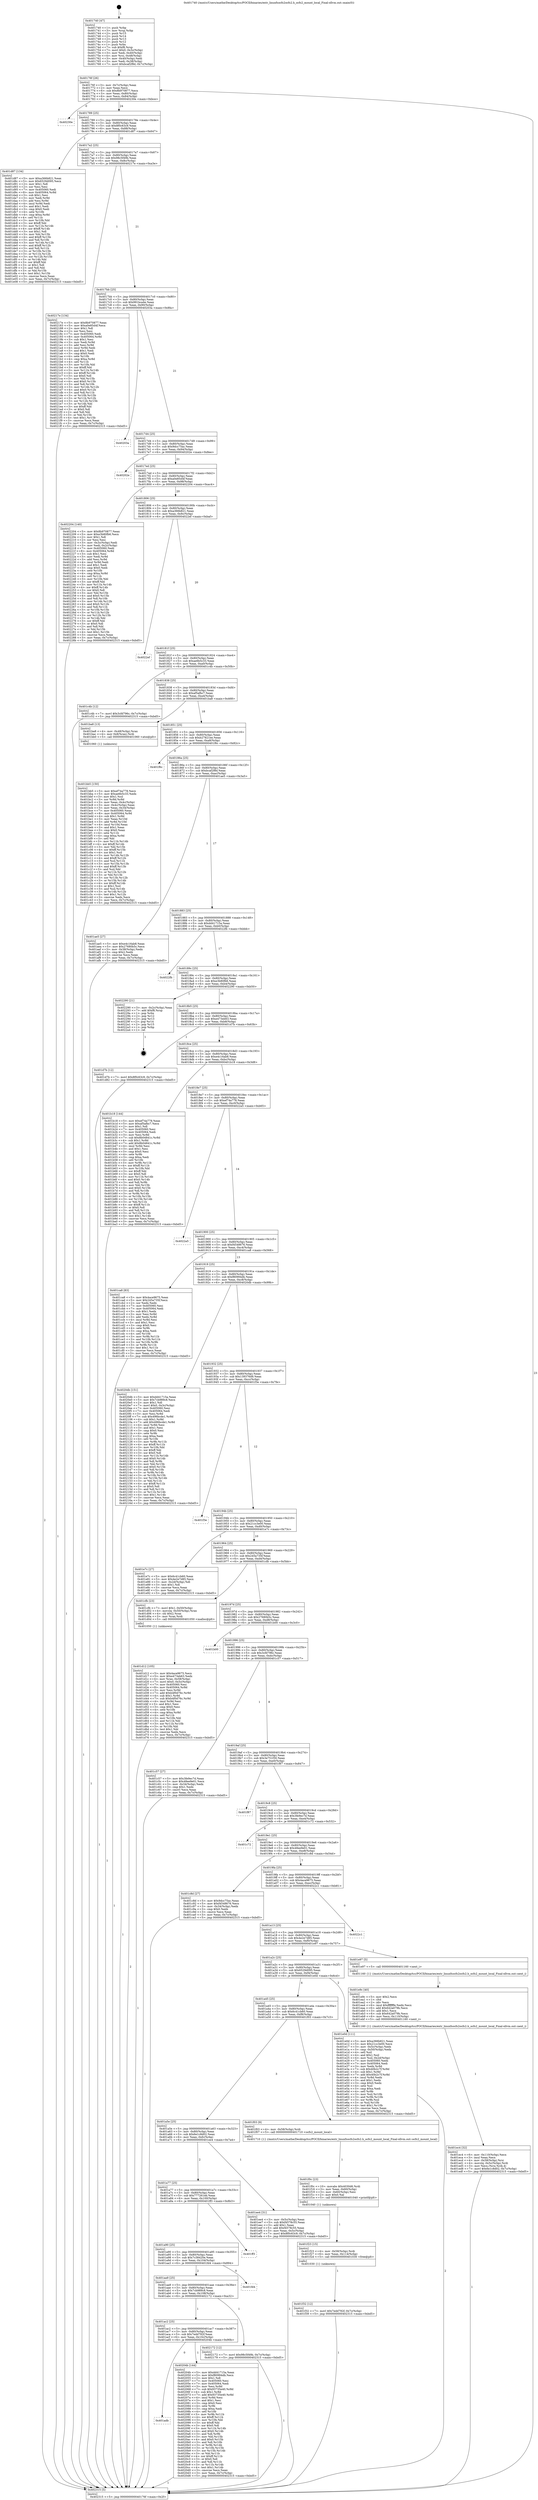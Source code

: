 digraph "0x401740" {
  label = "0x401740 (/mnt/c/Users/mathe/Desktop/tcc/POCII/binaries/extr_linuxfsocfs2ocfs2.h_ocfs2_mount_local_Final-ollvm.out::main(0))"
  labelloc = "t"
  node[shape=record]

  Entry [label="",width=0.3,height=0.3,shape=circle,fillcolor=black,style=filled]
  "0x40176f" [label="{
     0x40176f [26]\l
     | [instrs]\l
     &nbsp;&nbsp;0x40176f \<+3\>: mov -0x7c(%rbp),%eax\l
     &nbsp;&nbsp;0x401772 \<+2\>: mov %eax,%ecx\l
     &nbsp;&nbsp;0x401774 \<+6\>: sub $0x8b970877,%ecx\l
     &nbsp;&nbsp;0x40177a \<+3\>: mov %eax,-0x80(%rbp)\l
     &nbsp;&nbsp;0x40177d \<+6\>: mov %ecx,-0x84(%rbp)\l
     &nbsp;&nbsp;0x401783 \<+6\>: je 000000000040230e \<main+0xbce\>\l
  }"]
  "0x40230e" [label="{
     0x40230e\l
  }", style=dashed]
  "0x401789" [label="{
     0x401789 [25]\l
     | [instrs]\l
     &nbsp;&nbsp;0x401789 \<+5\>: jmp 000000000040178e \<main+0x4e\>\l
     &nbsp;&nbsp;0x40178e \<+3\>: mov -0x80(%rbp),%eax\l
     &nbsp;&nbsp;0x401791 \<+5\>: sub $0x8f0c63c9,%eax\l
     &nbsp;&nbsp;0x401796 \<+6\>: mov %eax,-0x88(%rbp)\l
     &nbsp;&nbsp;0x40179c \<+6\>: je 0000000000401d87 \<main+0x647\>\l
  }"]
  Exit [label="",width=0.3,height=0.3,shape=circle,fillcolor=black,style=filled,peripheries=2]
  "0x401d87" [label="{
     0x401d87 [134]\l
     | [instrs]\l
     &nbsp;&nbsp;0x401d87 \<+5\>: mov $0xa366b821,%eax\l
     &nbsp;&nbsp;0x401d8c \<+5\>: mov $0x6529d095,%ecx\l
     &nbsp;&nbsp;0x401d91 \<+2\>: mov $0x1,%dl\l
     &nbsp;&nbsp;0x401d93 \<+2\>: xor %esi,%esi\l
     &nbsp;&nbsp;0x401d95 \<+7\>: mov 0x405060,%edi\l
     &nbsp;&nbsp;0x401d9c \<+8\>: mov 0x405064,%r8d\l
     &nbsp;&nbsp;0x401da4 \<+3\>: sub $0x1,%esi\l
     &nbsp;&nbsp;0x401da7 \<+3\>: mov %edi,%r9d\l
     &nbsp;&nbsp;0x401daa \<+3\>: add %esi,%r9d\l
     &nbsp;&nbsp;0x401dad \<+4\>: imul %r9d,%edi\l
     &nbsp;&nbsp;0x401db1 \<+3\>: and $0x1,%edi\l
     &nbsp;&nbsp;0x401db4 \<+3\>: cmp $0x0,%edi\l
     &nbsp;&nbsp;0x401db7 \<+4\>: sete %r10b\l
     &nbsp;&nbsp;0x401dbb \<+4\>: cmp $0xa,%r8d\l
     &nbsp;&nbsp;0x401dbf \<+4\>: setl %r11b\l
     &nbsp;&nbsp;0x401dc3 \<+3\>: mov %r10b,%bl\l
     &nbsp;&nbsp;0x401dc6 \<+3\>: xor $0xff,%bl\l
     &nbsp;&nbsp;0x401dc9 \<+3\>: mov %r11b,%r14b\l
     &nbsp;&nbsp;0x401dcc \<+4\>: xor $0xff,%r14b\l
     &nbsp;&nbsp;0x401dd0 \<+3\>: xor $0x1,%dl\l
     &nbsp;&nbsp;0x401dd3 \<+3\>: mov %bl,%r15b\l
     &nbsp;&nbsp;0x401dd6 \<+4\>: and $0xff,%r15b\l
     &nbsp;&nbsp;0x401dda \<+3\>: and %dl,%r10b\l
     &nbsp;&nbsp;0x401ddd \<+3\>: mov %r14b,%r12b\l
     &nbsp;&nbsp;0x401de0 \<+4\>: and $0xff,%r12b\l
     &nbsp;&nbsp;0x401de4 \<+3\>: and %dl,%r11b\l
     &nbsp;&nbsp;0x401de7 \<+3\>: or %r10b,%r15b\l
     &nbsp;&nbsp;0x401dea \<+3\>: or %r11b,%r12b\l
     &nbsp;&nbsp;0x401ded \<+3\>: xor %r12b,%r15b\l
     &nbsp;&nbsp;0x401df0 \<+3\>: or %r14b,%bl\l
     &nbsp;&nbsp;0x401df3 \<+3\>: xor $0xff,%bl\l
     &nbsp;&nbsp;0x401df6 \<+3\>: or $0x1,%dl\l
     &nbsp;&nbsp;0x401df9 \<+2\>: and %dl,%bl\l
     &nbsp;&nbsp;0x401dfb \<+3\>: or %bl,%r15b\l
     &nbsp;&nbsp;0x401dfe \<+4\>: test $0x1,%r15b\l
     &nbsp;&nbsp;0x401e02 \<+3\>: cmovne %ecx,%eax\l
     &nbsp;&nbsp;0x401e05 \<+3\>: mov %eax,-0x7c(%rbp)\l
     &nbsp;&nbsp;0x401e08 \<+5\>: jmp 0000000000402315 \<main+0xbd5\>\l
  }"]
  "0x4017a2" [label="{
     0x4017a2 [25]\l
     | [instrs]\l
     &nbsp;&nbsp;0x4017a2 \<+5\>: jmp 00000000004017a7 \<main+0x67\>\l
     &nbsp;&nbsp;0x4017a7 \<+3\>: mov -0x80(%rbp),%eax\l
     &nbsp;&nbsp;0x4017aa \<+5\>: sub $0x98c5f49b,%eax\l
     &nbsp;&nbsp;0x4017af \<+6\>: mov %eax,-0x8c(%rbp)\l
     &nbsp;&nbsp;0x4017b5 \<+6\>: je 000000000040217e \<main+0xa3e\>\l
  }"]
  "0x401adb" [label="{
     0x401adb\l
  }", style=dashed]
  "0x40217e" [label="{
     0x40217e [134]\l
     | [instrs]\l
     &nbsp;&nbsp;0x40217e \<+5\>: mov $0x8b970877,%eax\l
     &nbsp;&nbsp;0x402183 \<+5\>: mov $0xa0e85d4f,%ecx\l
     &nbsp;&nbsp;0x402188 \<+2\>: mov $0x1,%dl\l
     &nbsp;&nbsp;0x40218a \<+2\>: xor %esi,%esi\l
     &nbsp;&nbsp;0x40218c \<+7\>: mov 0x405060,%edi\l
     &nbsp;&nbsp;0x402193 \<+8\>: mov 0x405064,%r8d\l
     &nbsp;&nbsp;0x40219b \<+3\>: sub $0x1,%esi\l
     &nbsp;&nbsp;0x40219e \<+3\>: mov %edi,%r9d\l
     &nbsp;&nbsp;0x4021a1 \<+3\>: add %esi,%r9d\l
     &nbsp;&nbsp;0x4021a4 \<+4\>: imul %r9d,%edi\l
     &nbsp;&nbsp;0x4021a8 \<+3\>: and $0x1,%edi\l
     &nbsp;&nbsp;0x4021ab \<+3\>: cmp $0x0,%edi\l
     &nbsp;&nbsp;0x4021ae \<+4\>: sete %r10b\l
     &nbsp;&nbsp;0x4021b2 \<+4\>: cmp $0xa,%r8d\l
     &nbsp;&nbsp;0x4021b6 \<+4\>: setl %r11b\l
     &nbsp;&nbsp;0x4021ba \<+3\>: mov %r10b,%bl\l
     &nbsp;&nbsp;0x4021bd \<+3\>: xor $0xff,%bl\l
     &nbsp;&nbsp;0x4021c0 \<+3\>: mov %r11b,%r14b\l
     &nbsp;&nbsp;0x4021c3 \<+4\>: xor $0xff,%r14b\l
     &nbsp;&nbsp;0x4021c7 \<+3\>: xor $0x0,%dl\l
     &nbsp;&nbsp;0x4021ca \<+3\>: mov %bl,%r15b\l
     &nbsp;&nbsp;0x4021cd \<+4\>: and $0x0,%r15b\l
     &nbsp;&nbsp;0x4021d1 \<+3\>: and %dl,%r10b\l
     &nbsp;&nbsp;0x4021d4 \<+3\>: mov %r14b,%r12b\l
     &nbsp;&nbsp;0x4021d7 \<+4\>: and $0x0,%r12b\l
     &nbsp;&nbsp;0x4021db \<+3\>: and %dl,%r11b\l
     &nbsp;&nbsp;0x4021de \<+3\>: or %r10b,%r15b\l
     &nbsp;&nbsp;0x4021e1 \<+3\>: or %r11b,%r12b\l
     &nbsp;&nbsp;0x4021e4 \<+3\>: xor %r12b,%r15b\l
     &nbsp;&nbsp;0x4021e7 \<+3\>: or %r14b,%bl\l
     &nbsp;&nbsp;0x4021ea \<+3\>: xor $0xff,%bl\l
     &nbsp;&nbsp;0x4021ed \<+3\>: or $0x0,%dl\l
     &nbsp;&nbsp;0x4021f0 \<+2\>: and %dl,%bl\l
     &nbsp;&nbsp;0x4021f2 \<+3\>: or %bl,%r15b\l
     &nbsp;&nbsp;0x4021f5 \<+4\>: test $0x1,%r15b\l
     &nbsp;&nbsp;0x4021f9 \<+3\>: cmovne %ecx,%eax\l
     &nbsp;&nbsp;0x4021fc \<+3\>: mov %eax,-0x7c(%rbp)\l
     &nbsp;&nbsp;0x4021ff \<+5\>: jmp 0000000000402315 \<main+0xbd5\>\l
  }"]
  "0x4017bb" [label="{
     0x4017bb [25]\l
     | [instrs]\l
     &nbsp;&nbsp;0x4017bb \<+5\>: jmp 00000000004017c0 \<main+0x80\>\l
     &nbsp;&nbsp;0x4017c0 \<+3\>: mov -0x80(%rbp),%eax\l
     &nbsp;&nbsp;0x4017c3 \<+5\>: sub $0x991bca4e,%eax\l
     &nbsp;&nbsp;0x4017c8 \<+6\>: mov %eax,-0x90(%rbp)\l
     &nbsp;&nbsp;0x4017ce \<+6\>: je 000000000040203a \<main+0x8fa\>\l
  }"]
  "0x40204b" [label="{
     0x40204b [144]\l
     | [instrs]\l
     &nbsp;&nbsp;0x40204b \<+5\>: mov $0xdd41715a,%eax\l
     &nbsp;&nbsp;0x402050 \<+5\>: mov $0xf80994db,%ecx\l
     &nbsp;&nbsp;0x402055 \<+2\>: mov $0x1,%dl\l
     &nbsp;&nbsp;0x402057 \<+7\>: mov 0x405060,%esi\l
     &nbsp;&nbsp;0x40205e \<+7\>: mov 0x405064,%edi\l
     &nbsp;&nbsp;0x402065 \<+3\>: mov %esi,%r8d\l
     &nbsp;&nbsp;0x402068 \<+7\>: sub $0x93735e40,%r8d\l
     &nbsp;&nbsp;0x40206f \<+4\>: sub $0x1,%r8d\l
     &nbsp;&nbsp;0x402073 \<+7\>: add $0x93735e40,%r8d\l
     &nbsp;&nbsp;0x40207a \<+4\>: imul %r8d,%esi\l
     &nbsp;&nbsp;0x40207e \<+3\>: and $0x1,%esi\l
     &nbsp;&nbsp;0x402081 \<+3\>: cmp $0x0,%esi\l
     &nbsp;&nbsp;0x402084 \<+4\>: sete %r9b\l
     &nbsp;&nbsp;0x402088 \<+3\>: cmp $0xa,%edi\l
     &nbsp;&nbsp;0x40208b \<+4\>: setl %r10b\l
     &nbsp;&nbsp;0x40208f \<+3\>: mov %r9b,%r11b\l
     &nbsp;&nbsp;0x402092 \<+4\>: xor $0xff,%r11b\l
     &nbsp;&nbsp;0x402096 \<+3\>: mov %r10b,%bl\l
     &nbsp;&nbsp;0x402099 \<+3\>: xor $0xff,%bl\l
     &nbsp;&nbsp;0x40209c \<+3\>: xor $0x0,%dl\l
     &nbsp;&nbsp;0x40209f \<+3\>: mov %r11b,%r14b\l
     &nbsp;&nbsp;0x4020a2 \<+4\>: and $0x0,%r14b\l
     &nbsp;&nbsp;0x4020a6 \<+3\>: and %dl,%r9b\l
     &nbsp;&nbsp;0x4020a9 \<+3\>: mov %bl,%r15b\l
     &nbsp;&nbsp;0x4020ac \<+4\>: and $0x0,%r15b\l
     &nbsp;&nbsp;0x4020b0 \<+3\>: and %dl,%r10b\l
     &nbsp;&nbsp;0x4020b3 \<+3\>: or %r9b,%r14b\l
     &nbsp;&nbsp;0x4020b6 \<+3\>: or %r10b,%r15b\l
     &nbsp;&nbsp;0x4020b9 \<+3\>: xor %r15b,%r14b\l
     &nbsp;&nbsp;0x4020bc \<+3\>: or %bl,%r11b\l
     &nbsp;&nbsp;0x4020bf \<+4\>: xor $0xff,%r11b\l
     &nbsp;&nbsp;0x4020c3 \<+3\>: or $0x0,%dl\l
     &nbsp;&nbsp;0x4020c6 \<+3\>: and %dl,%r11b\l
     &nbsp;&nbsp;0x4020c9 \<+3\>: or %r11b,%r14b\l
     &nbsp;&nbsp;0x4020cc \<+4\>: test $0x1,%r14b\l
     &nbsp;&nbsp;0x4020d0 \<+3\>: cmovne %ecx,%eax\l
     &nbsp;&nbsp;0x4020d3 \<+3\>: mov %eax,-0x7c(%rbp)\l
     &nbsp;&nbsp;0x4020d6 \<+5\>: jmp 0000000000402315 \<main+0xbd5\>\l
  }"]
  "0x40203a" [label="{
     0x40203a\l
  }", style=dashed]
  "0x4017d4" [label="{
     0x4017d4 [25]\l
     | [instrs]\l
     &nbsp;&nbsp;0x4017d4 \<+5\>: jmp 00000000004017d9 \<main+0x99\>\l
     &nbsp;&nbsp;0x4017d9 \<+3\>: mov -0x80(%rbp),%eax\l
     &nbsp;&nbsp;0x4017dc \<+5\>: sub $0x9dcc75ac,%eax\l
     &nbsp;&nbsp;0x4017e1 \<+6\>: mov %eax,-0x94(%rbp)\l
     &nbsp;&nbsp;0x4017e7 \<+6\>: je 000000000040202e \<main+0x8ee\>\l
  }"]
  "0x401ac2" [label="{
     0x401ac2 [25]\l
     | [instrs]\l
     &nbsp;&nbsp;0x401ac2 \<+5\>: jmp 0000000000401ac7 \<main+0x387\>\l
     &nbsp;&nbsp;0x401ac7 \<+3\>: mov -0x80(%rbp),%eax\l
     &nbsp;&nbsp;0x401aca \<+5\>: sub $0x7edd792f,%eax\l
     &nbsp;&nbsp;0x401acf \<+6\>: mov %eax,-0x10c(%rbp)\l
     &nbsp;&nbsp;0x401ad5 \<+6\>: je 000000000040204b \<main+0x90b\>\l
  }"]
  "0x40202e" [label="{
     0x40202e\l
  }", style=dashed]
  "0x4017ed" [label="{
     0x4017ed [25]\l
     | [instrs]\l
     &nbsp;&nbsp;0x4017ed \<+5\>: jmp 00000000004017f2 \<main+0xb2\>\l
     &nbsp;&nbsp;0x4017f2 \<+3\>: mov -0x80(%rbp),%eax\l
     &nbsp;&nbsp;0x4017f5 \<+5\>: sub $0xa0e85d4f,%eax\l
     &nbsp;&nbsp;0x4017fa \<+6\>: mov %eax,-0x98(%rbp)\l
     &nbsp;&nbsp;0x401800 \<+6\>: je 0000000000402204 \<main+0xac4\>\l
  }"]
  "0x402172" [label="{
     0x402172 [12]\l
     | [instrs]\l
     &nbsp;&nbsp;0x402172 \<+7\>: movl $0x98c5f49b,-0x7c(%rbp)\l
     &nbsp;&nbsp;0x402179 \<+5\>: jmp 0000000000402315 \<main+0xbd5\>\l
  }"]
  "0x402204" [label="{
     0x402204 [140]\l
     | [instrs]\l
     &nbsp;&nbsp;0x402204 \<+5\>: mov $0x8b970877,%eax\l
     &nbsp;&nbsp;0x402209 \<+5\>: mov $0xe3b80fb6,%ecx\l
     &nbsp;&nbsp;0x40220e \<+2\>: mov $0x1,%dl\l
     &nbsp;&nbsp;0x402210 \<+2\>: xor %esi,%esi\l
     &nbsp;&nbsp;0x402212 \<+3\>: mov -0x3c(%rbp),%edi\l
     &nbsp;&nbsp;0x402215 \<+3\>: mov %edi,-0x2c(%rbp)\l
     &nbsp;&nbsp;0x402218 \<+7\>: mov 0x405060,%edi\l
     &nbsp;&nbsp;0x40221f \<+8\>: mov 0x405064,%r8d\l
     &nbsp;&nbsp;0x402227 \<+3\>: sub $0x1,%esi\l
     &nbsp;&nbsp;0x40222a \<+3\>: mov %edi,%r9d\l
     &nbsp;&nbsp;0x40222d \<+3\>: add %esi,%r9d\l
     &nbsp;&nbsp;0x402230 \<+4\>: imul %r9d,%edi\l
     &nbsp;&nbsp;0x402234 \<+3\>: and $0x1,%edi\l
     &nbsp;&nbsp;0x402237 \<+3\>: cmp $0x0,%edi\l
     &nbsp;&nbsp;0x40223a \<+4\>: sete %r10b\l
     &nbsp;&nbsp;0x40223e \<+4\>: cmp $0xa,%r8d\l
     &nbsp;&nbsp;0x402242 \<+4\>: setl %r11b\l
     &nbsp;&nbsp;0x402246 \<+3\>: mov %r10b,%bl\l
     &nbsp;&nbsp;0x402249 \<+3\>: xor $0xff,%bl\l
     &nbsp;&nbsp;0x40224c \<+3\>: mov %r11b,%r14b\l
     &nbsp;&nbsp;0x40224f \<+4\>: xor $0xff,%r14b\l
     &nbsp;&nbsp;0x402253 \<+3\>: xor $0x0,%dl\l
     &nbsp;&nbsp;0x402256 \<+3\>: mov %bl,%r15b\l
     &nbsp;&nbsp;0x402259 \<+4\>: and $0x0,%r15b\l
     &nbsp;&nbsp;0x40225d \<+3\>: and %dl,%r10b\l
     &nbsp;&nbsp;0x402260 \<+3\>: mov %r14b,%r12b\l
     &nbsp;&nbsp;0x402263 \<+4\>: and $0x0,%r12b\l
     &nbsp;&nbsp;0x402267 \<+3\>: and %dl,%r11b\l
     &nbsp;&nbsp;0x40226a \<+3\>: or %r10b,%r15b\l
     &nbsp;&nbsp;0x40226d \<+3\>: or %r11b,%r12b\l
     &nbsp;&nbsp;0x402270 \<+3\>: xor %r12b,%r15b\l
     &nbsp;&nbsp;0x402273 \<+3\>: or %r14b,%bl\l
     &nbsp;&nbsp;0x402276 \<+3\>: xor $0xff,%bl\l
     &nbsp;&nbsp;0x402279 \<+3\>: or $0x0,%dl\l
     &nbsp;&nbsp;0x40227c \<+2\>: and %dl,%bl\l
     &nbsp;&nbsp;0x40227e \<+3\>: or %bl,%r15b\l
     &nbsp;&nbsp;0x402281 \<+4\>: test $0x1,%r15b\l
     &nbsp;&nbsp;0x402285 \<+3\>: cmovne %ecx,%eax\l
     &nbsp;&nbsp;0x402288 \<+3\>: mov %eax,-0x7c(%rbp)\l
     &nbsp;&nbsp;0x40228b \<+5\>: jmp 0000000000402315 \<main+0xbd5\>\l
  }"]
  "0x401806" [label="{
     0x401806 [25]\l
     | [instrs]\l
     &nbsp;&nbsp;0x401806 \<+5\>: jmp 000000000040180b \<main+0xcb\>\l
     &nbsp;&nbsp;0x40180b \<+3\>: mov -0x80(%rbp),%eax\l
     &nbsp;&nbsp;0x40180e \<+5\>: sub $0xa366b821,%eax\l
     &nbsp;&nbsp;0x401813 \<+6\>: mov %eax,-0x9c(%rbp)\l
     &nbsp;&nbsp;0x401819 \<+6\>: je 00000000004022ef \<main+0xbaf\>\l
  }"]
  "0x401aa9" [label="{
     0x401aa9 [25]\l
     | [instrs]\l
     &nbsp;&nbsp;0x401aa9 \<+5\>: jmp 0000000000401aae \<main+0x36e\>\l
     &nbsp;&nbsp;0x401aae \<+3\>: mov -0x80(%rbp),%eax\l
     &nbsp;&nbsp;0x401ab1 \<+5\>: sub $0x7cb989c8,%eax\l
     &nbsp;&nbsp;0x401ab6 \<+6\>: mov %eax,-0x108(%rbp)\l
     &nbsp;&nbsp;0x401abc \<+6\>: je 0000000000402172 \<main+0xa32\>\l
  }"]
  "0x4022ef" [label="{
     0x4022ef\l
  }", style=dashed]
  "0x40181f" [label="{
     0x40181f [25]\l
     | [instrs]\l
     &nbsp;&nbsp;0x40181f \<+5\>: jmp 0000000000401824 \<main+0xe4\>\l
     &nbsp;&nbsp;0x401824 \<+3\>: mov -0x80(%rbp),%eax\l
     &nbsp;&nbsp;0x401827 \<+5\>: sub $0xae6b5c33,%eax\l
     &nbsp;&nbsp;0x40182c \<+6\>: mov %eax,-0xa0(%rbp)\l
     &nbsp;&nbsp;0x401832 \<+6\>: je 0000000000401c4b \<main+0x50b\>\l
  }"]
  "0x401fd4" [label="{
     0x401fd4\l
  }", style=dashed]
  "0x401c4b" [label="{
     0x401c4b [12]\l
     | [instrs]\l
     &nbsp;&nbsp;0x401c4b \<+7\>: movl $0x3cfd796c,-0x7c(%rbp)\l
     &nbsp;&nbsp;0x401c52 \<+5\>: jmp 0000000000402315 \<main+0xbd5\>\l
  }"]
  "0x401838" [label="{
     0x401838 [25]\l
     | [instrs]\l
     &nbsp;&nbsp;0x401838 \<+5\>: jmp 000000000040183d \<main+0xfd\>\l
     &nbsp;&nbsp;0x40183d \<+3\>: mov -0x80(%rbp),%eax\l
     &nbsp;&nbsp;0x401840 \<+5\>: sub $0xaf5afbc7,%eax\l
     &nbsp;&nbsp;0x401845 \<+6\>: mov %eax,-0xa4(%rbp)\l
     &nbsp;&nbsp;0x40184b \<+6\>: je 0000000000401ba8 \<main+0x468\>\l
  }"]
  "0x401a90" [label="{
     0x401a90 [25]\l
     | [instrs]\l
     &nbsp;&nbsp;0x401a90 \<+5\>: jmp 0000000000401a95 \<main+0x355\>\l
     &nbsp;&nbsp;0x401a95 \<+3\>: mov -0x80(%rbp),%eax\l
     &nbsp;&nbsp;0x401a98 \<+5\>: sub $0x7c38420e,%eax\l
     &nbsp;&nbsp;0x401a9d \<+6\>: mov %eax,-0x104(%rbp)\l
     &nbsp;&nbsp;0x401aa3 \<+6\>: je 0000000000401fd4 \<main+0x894\>\l
  }"]
  "0x401ba8" [label="{
     0x401ba8 [13]\l
     | [instrs]\l
     &nbsp;&nbsp;0x401ba8 \<+4\>: mov -0x48(%rbp),%rax\l
     &nbsp;&nbsp;0x401bac \<+4\>: mov 0x8(%rax),%rdi\l
     &nbsp;&nbsp;0x401bb0 \<+5\>: call 0000000000401060 \<atoi@plt\>\l
     | [calls]\l
     &nbsp;&nbsp;0x401060 \{1\} (unknown)\l
  }"]
  "0x401851" [label="{
     0x401851 [25]\l
     | [instrs]\l
     &nbsp;&nbsp;0x401851 \<+5\>: jmp 0000000000401856 \<main+0x116\>\l
     &nbsp;&nbsp;0x401856 \<+3\>: mov -0x80(%rbp),%eax\l
     &nbsp;&nbsp;0x401859 \<+5\>: sub $0xb27821ee,%eax\l
     &nbsp;&nbsp;0x40185e \<+6\>: mov %eax,-0xa8(%rbp)\l
     &nbsp;&nbsp;0x401864 \<+6\>: je 0000000000401f6c \<main+0x82c\>\l
  }"]
  "0x401ff3" [label="{
     0x401ff3\l
  }", style=dashed]
  "0x401f6c" [label="{
     0x401f6c\l
  }", style=dashed]
  "0x40186a" [label="{
     0x40186a [25]\l
     | [instrs]\l
     &nbsp;&nbsp;0x40186a \<+5\>: jmp 000000000040186f \<main+0x12f\>\l
     &nbsp;&nbsp;0x40186f \<+3\>: mov -0x80(%rbp),%eax\l
     &nbsp;&nbsp;0x401872 \<+5\>: sub $0xbcaf2f8d,%eax\l
     &nbsp;&nbsp;0x401877 \<+6\>: mov %eax,-0xac(%rbp)\l
     &nbsp;&nbsp;0x40187d \<+6\>: je 0000000000401ae5 \<main+0x3a5\>\l
  }"]
  "0x401f32" [label="{
     0x401f32 [12]\l
     | [instrs]\l
     &nbsp;&nbsp;0x401f32 \<+7\>: movl $0x7edd792f,-0x7c(%rbp)\l
     &nbsp;&nbsp;0x401f39 \<+5\>: jmp 0000000000402315 \<main+0xbd5\>\l
  }"]
  "0x401ae5" [label="{
     0x401ae5 [27]\l
     | [instrs]\l
     &nbsp;&nbsp;0x401ae5 \<+5\>: mov $0xe4c16ab8,%eax\l
     &nbsp;&nbsp;0x401aea \<+5\>: mov $0x27680b5c,%ecx\l
     &nbsp;&nbsp;0x401aef \<+3\>: mov -0x38(%rbp),%edx\l
     &nbsp;&nbsp;0x401af2 \<+3\>: cmp $0x2,%edx\l
     &nbsp;&nbsp;0x401af5 \<+3\>: cmovne %ecx,%eax\l
     &nbsp;&nbsp;0x401af8 \<+3\>: mov %eax,-0x7c(%rbp)\l
     &nbsp;&nbsp;0x401afb \<+5\>: jmp 0000000000402315 \<main+0xbd5\>\l
  }"]
  "0x401883" [label="{
     0x401883 [25]\l
     | [instrs]\l
     &nbsp;&nbsp;0x401883 \<+5\>: jmp 0000000000401888 \<main+0x148\>\l
     &nbsp;&nbsp;0x401888 \<+3\>: mov -0x80(%rbp),%eax\l
     &nbsp;&nbsp;0x40188b \<+5\>: sub $0xdd41715a,%eax\l
     &nbsp;&nbsp;0x401890 \<+6\>: mov %eax,-0xb0(%rbp)\l
     &nbsp;&nbsp;0x401896 \<+6\>: je 00000000004022fb \<main+0xbbb\>\l
  }"]
  "0x402315" [label="{
     0x402315 [5]\l
     | [instrs]\l
     &nbsp;&nbsp;0x402315 \<+5\>: jmp 000000000040176f \<main+0x2f\>\l
  }"]
  "0x401740" [label="{
     0x401740 [47]\l
     | [instrs]\l
     &nbsp;&nbsp;0x401740 \<+1\>: push %rbp\l
     &nbsp;&nbsp;0x401741 \<+3\>: mov %rsp,%rbp\l
     &nbsp;&nbsp;0x401744 \<+2\>: push %r15\l
     &nbsp;&nbsp;0x401746 \<+2\>: push %r14\l
     &nbsp;&nbsp;0x401748 \<+2\>: push %r13\l
     &nbsp;&nbsp;0x40174a \<+2\>: push %r12\l
     &nbsp;&nbsp;0x40174c \<+1\>: push %rbx\l
     &nbsp;&nbsp;0x40174d \<+7\>: sub $0xf8,%rsp\l
     &nbsp;&nbsp;0x401754 \<+7\>: movl $0x0,-0x3c(%rbp)\l
     &nbsp;&nbsp;0x40175b \<+3\>: mov %edi,-0x40(%rbp)\l
     &nbsp;&nbsp;0x40175e \<+4\>: mov %rsi,-0x48(%rbp)\l
     &nbsp;&nbsp;0x401762 \<+3\>: mov -0x40(%rbp),%edi\l
     &nbsp;&nbsp;0x401765 \<+3\>: mov %edi,-0x38(%rbp)\l
     &nbsp;&nbsp;0x401768 \<+7\>: movl $0xbcaf2f8d,-0x7c(%rbp)\l
  }"]
  "0x401f23" [label="{
     0x401f23 [15]\l
     | [instrs]\l
     &nbsp;&nbsp;0x401f23 \<+4\>: mov -0x58(%rbp),%rdi\l
     &nbsp;&nbsp;0x401f27 \<+6\>: mov %eax,-0x114(%rbp)\l
     &nbsp;&nbsp;0x401f2d \<+5\>: call 0000000000401030 \<free@plt\>\l
     | [calls]\l
     &nbsp;&nbsp;0x401030 \{1\} (unknown)\l
  }"]
  "0x4022fb" [label="{
     0x4022fb\l
  }", style=dashed]
  "0x40189c" [label="{
     0x40189c [25]\l
     | [instrs]\l
     &nbsp;&nbsp;0x40189c \<+5\>: jmp 00000000004018a1 \<main+0x161\>\l
     &nbsp;&nbsp;0x4018a1 \<+3\>: mov -0x80(%rbp),%eax\l
     &nbsp;&nbsp;0x4018a4 \<+5\>: sub $0xe3b80fb6,%eax\l
     &nbsp;&nbsp;0x4018a9 \<+6\>: mov %eax,-0xb4(%rbp)\l
     &nbsp;&nbsp;0x4018af \<+6\>: je 0000000000402290 \<main+0xb50\>\l
  }"]
  "0x401f0c" [label="{
     0x401f0c [23]\l
     | [instrs]\l
     &nbsp;&nbsp;0x401f0c \<+10\>: movabs $0x4030d6,%rdi\l
     &nbsp;&nbsp;0x401f16 \<+3\>: mov %eax,-0x60(%rbp)\l
     &nbsp;&nbsp;0x401f19 \<+3\>: mov -0x60(%rbp),%esi\l
     &nbsp;&nbsp;0x401f1c \<+2\>: mov $0x0,%al\l
     &nbsp;&nbsp;0x401f1e \<+5\>: call 0000000000401040 \<printf@plt\>\l
     | [calls]\l
     &nbsp;&nbsp;0x401040 \{1\} (unknown)\l
  }"]
  "0x402290" [label="{
     0x402290 [21]\l
     | [instrs]\l
     &nbsp;&nbsp;0x402290 \<+3\>: mov -0x2c(%rbp),%eax\l
     &nbsp;&nbsp;0x402293 \<+7\>: add $0xf8,%rsp\l
     &nbsp;&nbsp;0x40229a \<+1\>: pop %rbx\l
     &nbsp;&nbsp;0x40229b \<+2\>: pop %r12\l
     &nbsp;&nbsp;0x40229d \<+2\>: pop %r13\l
     &nbsp;&nbsp;0x40229f \<+2\>: pop %r14\l
     &nbsp;&nbsp;0x4022a1 \<+2\>: pop %r15\l
     &nbsp;&nbsp;0x4022a3 \<+1\>: pop %rbp\l
     &nbsp;&nbsp;0x4022a4 \<+1\>: ret\l
  }"]
  "0x4018b5" [label="{
     0x4018b5 [25]\l
     | [instrs]\l
     &nbsp;&nbsp;0x4018b5 \<+5\>: jmp 00000000004018ba \<main+0x17a\>\l
     &nbsp;&nbsp;0x4018ba \<+3\>: mov -0x80(%rbp),%eax\l
     &nbsp;&nbsp;0x4018bd \<+5\>: sub $0xe473eb63,%eax\l
     &nbsp;&nbsp;0x4018c2 \<+6\>: mov %eax,-0xb8(%rbp)\l
     &nbsp;&nbsp;0x4018c8 \<+6\>: je 0000000000401d7b \<main+0x63b\>\l
  }"]
  "0x401a77" [label="{
     0x401a77 [25]\l
     | [instrs]\l
     &nbsp;&nbsp;0x401a77 \<+5\>: jmp 0000000000401a7c \<main+0x33c\>\l
     &nbsp;&nbsp;0x401a7c \<+3\>: mov -0x80(%rbp),%eax\l
     &nbsp;&nbsp;0x401a7f \<+5\>: sub $0x777261eb,%eax\l
     &nbsp;&nbsp;0x401a84 \<+6\>: mov %eax,-0x100(%rbp)\l
     &nbsp;&nbsp;0x401a8a \<+6\>: je 0000000000401ff3 \<main+0x8b3\>\l
  }"]
  "0x401d7b" [label="{
     0x401d7b [12]\l
     | [instrs]\l
     &nbsp;&nbsp;0x401d7b \<+7\>: movl $0x8f0c63c9,-0x7c(%rbp)\l
     &nbsp;&nbsp;0x401d82 \<+5\>: jmp 0000000000402315 \<main+0xbd5\>\l
  }"]
  "0x4018ce" [label="{
     0x4018ce [25]\l
     | [instrs]\l
     &nbsp;&nbsp;0x4018ce \<+5\>: jmp 00000000004018d3 \<main+0x193\>\l
     &nbsp;&nbsp;0x4018d3 \<+3\>: mov -0x80(%rbp),%eax\l
     &nbsp;&nbsp;0x4018d6 \<+5\>: sub $0xe4c16ab8,%eax\l
     &nbsp;&nbsp;0x4018db \<+6\>: mov %eax,-0xbc(%rbp)\l
     &nbsp;&nbsp;0x4018e1 \<+6\>: je 0000000000401b18 \<main+0x3d8\>\l
  }"]
  "0x401ee4" [label="{
     0x401ee4 [31]\l
     | [instrs]\l
     &nbsp;&nbsp;0x401ee4 \<+3\>: mov -0x5c(%rbp),%eax\l
     &nbsp;&nbsp;0x401ee7 \<+5\>: sub $0xf4578c55,%eax\l
     &nbsp;&nbsp;0x401eec \<+3\>: add $0x1,%eax\l
     &nbsp;&nbsp;0x401eef \<+5\>: add $0xf4578c55,%eax\l
     &nbsp;&nbsp;0x401ef4 \<+3\>: mov %eax,-0x5c(%rbp)\l
     &nbsp;&nbsp;0x401ef7 \<+7\>: movl $0x8f0c63c9,-0x7c(%rbp)\l
     &nbsp;&nbsp;0x401efe \<+5\>: jmp 0000000000402315 \<main+0xbd5\>\l
  }"]
  "0x401b18" [label="{
     0x401b18 [144]\l
     | [instrs]\l
     &nbsp;&nbsp;0x401b18 \<+5\>: mov $0xef74a778,%eax\l
     &nbsp;&nbsp;0x401b1d \<+5\>: mov $0xaf5afbc7,%ecx\l
     &nbsp;&nbsp;0x401b22 \<+2\>: mov $0x1,%dl\l
     &nbsp;&nbsp;0x401b24 \<+7\>: mov 0x405060,%esi\l
     &nbsp;&nbsp;0x401b2b \<+7\>: mov 0x405064,%edi\l
     &nbsp;&nbsp;0x401b32 \<+3\>: mov %esi,%r8d\l
     &nbsp;&nbsp;0x401b35 \<+7\>: sub $0x8b04841c,%r8d\l
     &nbsp;&nbsp;0x401b3c \<+4\>: sub $0x1,%r8d\l
     &nbsp;&nbsp;0x401b40 \<+7\>: add $0x8b04841c,%r8d\l
     &nbsp;&nbsp;0x401b47 \<+4\>: imul %r8d,%esi\l
     &nbsp;&nbsp;0x401b4b \<+3\>: and $0x1,%esi\l
     &nbsp;&nbsp;0x401b4e \<+3\>: cmp $0x0,%esi\l
     &nbsp;&nbsp;0x401b51 \<+4\>: sete %r9b\l
     &nbsp;&nbsp;0x401b55 \<+3\>: cmp $0xa,%edi\l
     &nbsp;&nbsp;0x401b58 \<+4\>: setl %r10b\l
     &nbsp;&nbsp;0x401b5c \<+3\>: mov %r9b,%r11b\l
     &nbsp;&nbsp;0x401b5f \<+4\>: xor $0xff,%r11b\l
     &nbsp;&nbsp;0x401b63 \<+3\>: mov %r10b,%bl\l
     &nbsp;&nbsp;0x401b66 \<+3\>: xor $0xff,%bl\l
     &nbsp;&nbsp;0x401b69 \<+3\>: xor $0x0,%dl\l
     &nbsp;&nbsp;0x401b6c \<+3\>: mov %r11b,%r14b\l
     &nbsp;&nbsp;0x401b6f \<+4\>: and $0x0,%r14b\l
     &nbsp;&nbsp;0x401b73 \<+3\>: and %dl,%r9b\l
     &nbsp;&nbsp;0x401b76 \<+3\>: mov %bl,%r15b\l
     &nbsp;&nbsp;0x401b79 \<+4\>: and $0x0,%r15b\l
     &nbsp;&nbsp;0x401b7d \<+3\>: and %dl,%r10b\l
     &nbsp;&nbsp;0x401b80 \<+3\>: or %r9b,%r14b\l
     &nbsp;&nbsp;0x401b83 \<+3\>: or %r10b,%r15b\l
     &nbsp;&nbsp;0x401b86 \<+3\>: xor %r15b,%r14b\l
     &nbsp;&nbsp;0x401b89 \<+3\>: or %bl,%r11b\l
     &nbsp;&nbsp;0x401b8c \<+4\>: xor $0xff,%r11b\l
     &nbsp;&nbsp;0x401b90 \<+3\>: or $0x0,%dl\l
     &nbsp;&nbsp;0x401b93 \<+3\>: and %dl,%r11b\l
     &nbsp;&nbsp;0x401b96 \<+3\>: or %r11b,%r14b\l
     &nbsp;&nbsp;0x401b99 \<+4\>: test $0x1,%r14b\l
     &nbsp;&nbsp;0x401b9d \<+3\>: cmovne %ecx,%eax\l
     &nbsp;&nbsp;0x401ba0 \<+3\>: mov %eax,-0x7c(%rbp)\l
     &nbsp;&nbsp;0x401ba3 \<+5\>: jmp 0000000000402315 \<main+0xbd5\>\l
  }"]
  "0x4018e7" [label="{
     0x4018e7 [25]\l
     | [instrs]\l
     &nbsp;&nbsp;0x4018e7 \<+5\>: jmp 00000000004018ec \<main+0x1ac\>\l
     &nbsp;&nbsp;0x4018ec \<+3\>: mov -0x80(%rbp),%eax\l
     &nbsp;&nbsp;0x4018ef \<+5\>: sub $0xef74a778,%eax\l
     &nbsp;&nbsp;0x4018f4 \<+6\>: mov %eax,-0xc0(%rbp)\l
     &nbsp;&nbsp;0x4018fa \<+6\>: je 00000000004022a5 \<main+0xb65\>\l
  }"]
  "0x401bb5" [label="{
     0x401bb5 [150]\l
     | [instrs]\l
     &nbsp;&nbsp;0x401bb5 \<+5\>: mov $0xef74a778,%ecx\l
     &nbsp;&nbsp;0x401bba \<+5\>: mov $0xae6b5c33,%edx\l
     &nbsp;&nbsp;0x401bbf \<+3\>: mov $0x1,%sil\l
     &nbsp;&nbsp;0x401bc2 \<+3\>: xor %r8d,%r8d\l
     &nbsp;&nbsp;0x401bc5 \<+3\>: mov %eax,-0x4c(%rbp)\l
     &nbsp;&nbsp;0x401bc8 \<+3\>: mov -0x4c(%rbp),%eax\l
     &nbsp;&nbsp;0x401bcb \<+3\>: mov %eax,-0x34(%rbp)\l
     &nbsp;&nbsp;0x401bce \<+7\>: mov 0x405060,%eax\l
     &nbsp;&nbsp;0x401bd5 \<+8\>: mov 0x405064,%r9d\l
     &nbsp;&nbsp;0x401bdd \<+4\>: sub $0x1,%r8d\l
     &nbsp;&nbsp;0x401be1 \<+3\>: mov %eax,%r10d\l
     &nbsp;&nbsp;0x401be4 \<+3\>: add %r8d,%r10d\l
     &nbsp;&nbsp;0x401be7 \<+4\>: imul %r10d,%eax\l
     &nbsp;&nbsp;0x401beb \<+3\>: and $0x1,%eax\l
     &nbsp;&nbsp;0x401bee \<+3\>: cmp $0x0,%eax\l
     &nbsp;&nbsp;0x401bf1 \<+4\>: sete %r11b\l
     &nbsp;&nbsp;0x401bf5 \<+4\>: cmp $0xa,%r9d\l
     &nbsp;&nbsp;0x401bf9 \<+3\>: setl %bl\l
     &nbsp;&nbsp;0x401bfc \<+3\>: mov %r11b,%r14b\l
     &nbsp;&nbsp;0x401bff \<+4\>: xor $0xff,%r14b\l
     &nbsp;&nbsp;0x401c03 \<+3\>: mov %bl,%r15b\l
     &nbsp;&nbsp;0x401c06 \<+4\>: xor $0xff,%r15b\l
     &nbsp;&nbsp;0x401c0a \<+4\>: xor $0x1,%sil\l
     &nbsp;&nbsp;0x401c0e \<+3\>: mov %r14b,%r12b\l
     &nbsp;&nbsp;0x401c11 \<+4\>: and $0xff,%r12b\l
     &nbsp;&nbsp;0x401c15 \<+3\>: and %sil,%r11b\l
     &nbsp;&nbsp;0x401c18 \<+3\>: mov %r15b,%r13b\l
     &nbsp;&nbsp;0x401c1b \<+4\>: and $0xff,%r13b\l
     &nbsp;&nbsp;0x401c1f \<+3\>: and %sil,%bl\l
     &nbsp;&nbsp;0x401c22 \<+3\>: or %r11b,%r12b\l
     &nbsp;&nbsp;0x401c25 \<+3\>: or %bl,%r13b\l
     &nbsp;&nbsp;0x401c28 \<+3\>: xor %r13b,%r12b\l
     &nbsp;&nbsp;0x401c2b \<+3\>: or %r15b,%r14b\l
     &nbsp;&nbsp;0x401c2e \<+4\>: xor $0xff,%r14b\l
     &nbsp;&nbsp;0x401c32 \<+4\>: or $0x1,%sil\l
     &nbsp;&nbsp;0x401c36 \<+3\>: and %sil,%r14b\l
     &nbsp;&nbsp;0x401c39 \<+3\>: or %r14b,%r12b\l
     &nbsp;&nbsp;0x401c3c \<+4\>: test $0x1,%r12b\l
     &nbsp;&nbsp;0x401c40 \<+3\>: cmovne %edx,%ecx\l
     &nbsp;&nbsp;0x401c43 \<+3\>: mov %ecx,-0x7c(%rbp)\l
     &nbsp;&nbsp;0x401c46 \<+5\>: jmp 0000000000402315 \<main+0xbd5\>\l
  }"]
  "0x401a5e" [label="{
     0x401a5e [25]\l
     | [instrs]\l
     &nbsp;&nbsp;0x401a5e \<+5\>: jmp 0000000000401a63 \<main+0x323\>\l
     &nbsp;&nbsp;0x401a63 \<+3\>: mov -0x80(%rbp),%eax\l
     &nbsp;&nbsp;0x401a66 \<+5\>: sub $0x6e1c8d02,%eax\l
     &nbsp;&nbsp;0x401a6b \<+6\>: mov %eax,-0xfc(%rbp)\l
     &nbsp;&nbsp;0x401a71 \<+6\>: je 0000000000401ee4 \<main+0x7a4\>\l
  }"]
  "0x4022a5" [label="{
     0x4022a5\l
  }", style=dashed]
  "0x401900" [label="{
     0x401900 [25]\l
     | [instrs]\l
     &nbsp;&nbsp;0x401900 \<+5\>: jmp 0000000000401905 \<main+0x1c5\>\l
     &nbsp;&nbsp;0x401905 \<+3\>: mov -0x80(%rbp),%eax\l
     &nbsp;&nbsp;0x401908 \<+5\>: sub $0xf4548676,%eax\l
     &nbsp;&nbsp;0x40190d \<+6\>: mov %eax,-0xc4(%rbp)\l
     &nbsp;&nbsp;0x401913 \<+6\>: je 0000000000401ca8 \<main+0x568\>\l
  }"]
  "0x401f03" [label="{
     0x401f03 [9]\l
     | [instrs]\l
     &nbsp;&nbsp;0x401f03 \<+4\>: mov -0x58(%rbp),%rdi\l
     &nbsp;&nbsp;0x401f07 \<+5\>: call 0000000000401710 \<ocfs2_mount_local\>\l
     | [calls]\l
     &nbsp;&nbsp;0x401710 \{1\} (/mnt/c/Users/mathe/Desktop/tcc/POCII/binaries/extr_linuxfsocfs2ocfs2.h_ocfs2_mount_local_Final-ollvm.out::ocfs2_mount_local)\l
  }"]
  "0x401ca8" [label="{
     0x401ca8 [83]\l
     | [instrs]\l
     &nbsp;&nbsp;0x401ca8 \<+5\>: mov $0x4ace9675,%eax\l
     &nbsp;&nbsp;0x401cad \<+5\>: mov $0x245a735f,%ecx\l
     &nbsp;&nbsp;0x401cb2 \<+2\>: xor %edx,%edx\l
     &nbsp;&nbsp;0x401cb4 \<+7\>: mov 0x405060,%esi\l
     &nbsp;&nbsp;0x401cbb \<+7\>: mov 0x405064,%edi\l
     &nbsp;&nbsp;0x401cc2 \<+3\>: sub $0x1,%edx\l
     &nbsp;&nbsp;0x401cc5 \<+3\>: mov %esi,%r8d\l
     &nbsp;&nbsp;0x401cc8 \<+3\>: add %edx,%r8d\l
     &nbsp;&nbsp;0x401ccb \<+4\>: imul %r8d,%esi\l
     &nbsp;&nbsp;0x401ccf \<+3\>: and $0x1,%esi\l
     &nbsp;&nbsp;0x401cd2 \<+3\>: cmp $0x0,%esi\l
     &nbsp;&nbsp;0x401cd5 \<+4\>: sete %r9b\l
     &nbsp;&nbsp;0x401cd9 \<+3\>: cmp $0xa,%edi\l
     &nbsp;&nbsp;0x401cdc \<+4\>: setl %r10b\l
     &nbsp;&nbsp;0x401ce0 \<+3\>: mov %r9b,%r11b\l
     &nbsp;&nbsp;0x401ce3 \<+3\>: and %r10b,%r11b\l
     &nbsp;&nbsp;0x401ce6 \<+3\>: xor %r10b,%r9b\l
     &nbsp;&nbsp;0x401ce9 \<+3\>: or %r9b,%r11b\l
     &nbsp;&nbsp;0x401cec \<+4\>: test $0x1,%r11b\l
     &nbsp;&nbsp;0x401cf0 \<+3\>: cmovne %ecx,%eax\l
     &nbsp;&nbsp;0x401cf3 \<+3\>: mov %eax,-0x7c(%rbp)\l
     &nbsp;&nbsp;0x401cf6 \<+5\>: jmp 0000000000402315 \<main+0xbd5\>\l
  }"]
  "0x401919" [label="{
     0x401919 [25]\l
     | [instrs]\l
     &nbsp;&nbsp;0x401919 \<+5\>: jmp 000000000040191e \<main+0x1de\>\l
     &nbsp;&nbsp;0x40191e \<+3\>: mov -0x80(%rbp),%eax\l
     &nbsp;&nbsp;0x401921 \<+5\>: sub $0xf80994db,%eax\l
     &nbsp;&nbsp;0x401926 \<+6\>: mov %eax,-0xc8(%rbp)\l
     &nbsp;&nbsp;0x40192c \<+6\>: je 00000000004020db \<main+0x99b\>\l
  }"]
  "0x401ec4" [label="{
     0x401ec4 [32]\l
     | [instrs]\l
     &nbsp;&nbsp;0x401ec4 \<+6\>: mov -0x110(%rbp),%ecx\l
     &nbsp;&nbsp;0x401eca \<+3\>: imul %eax,%ecx\l
     &nbsp;&nbsp;0x401ecd \<+4\>: mov -0x58(%rbp),%rsi\l
     &nbsp;&nbsp;0x401ed1 \<+4\>: movslq -0x5c(%rbp),%rdi\l
     &nbsp;&nbsp;0x401ed5 \<+3\>: mov %ecx,(%rsi,%rdi,4)\l
     &nbsp;&nbsp;0x401ed8 \<+7\>: movl $0x6e1c8d02,-0x7c(%rbp)\l
     &nbsp;&nbsp;0x401edf \<+5\>: jmp 0000000000402315 \<main+0xbd5\>\l
  }"]
  "0x4020db" [label="{
     0x4020db [151]\l
     | [instrs]\l
     &nbsp;&nbsp;0x4020db \<+5\>: mov $0xdd41715a,%eax\l
     &nbsp;&nbsp;0x4020e0 \<+5\>: mov $0x7cb989c8,%ecx\l
     &nbsp;&nbsp;0x4020e5 \<+2\>: mov $0x1,%dl\l
     &nbsp;&nbsp;0x4020e7 \<+7\>: movl $0x0,-0x3c(%rbp)\l
     &nbsp;&nbsp;0x4020ee \<+7\>: mov 0x405060,%esi\l
     &nbsp;&nbsp;0x4020f5 \<+7\>: mov 0x405064,%edi\l
     &nbsp;&nbsp;0x4020fc \<+3\>: mov %esi,%r8d\l
     &nbsp;&nbsp;0x4020ff \<+7\>: sub $0x496bcde1,%r8d\l
     &nbsp;&nbsp;0x402106 \<+4\>: sub $0x1,%r8d\l
     &nbsp;&nbsp;0x40210a \<+7\>: add $0x496bcde1,%r8d\l
     &nbsp;&nbsp;0x402111 \<+4\>: imul %r8d,%esi\l
     &nbsp;&nbsp;0x402115 \<+3\>: and $0x1,%esi\l
     &nbsp;&nbsp;0x402118 \<+3\>: cmp $0x0,%esi\l
     &nbsp;&nbsp;0x40211b \<+4\>: sete %r9b\l
     &nbsp;&nbsp;0x40211f \<+3\>: cmp $0xa,%edi\l
     &nbsp;&nbsp;0x402122 \<+4\>: setl %r10b\l
     &nbsp;&nbsp;0x402126 \<+3\>: mov %r9b,%r11b\l
     &nbsp;&nbsp;0x402129 \<+4\>: xor $0xff,%r11b\l
     &nbsp;&nbsp;0x40212d \<+3\>: mov %r10b,%bl\l
     &nbsp;&nbsp;0x402130 \<+3\>: xor $0xff,%bl\l
     &nbsp;&nbsp;0x402133 \<+3\>: xor $0x0,%dl\l
     &nbsp;&nbsp;0x402136 \<+3\>: mov %r11b,%r14b\l
     &nbsp;&nbsp;0x402139 \<+4\>: and $0x0,%r14b\l
     &nbsp;&nbsp;0x40213d \<+3\>: and %dl,%r9b\l
     &nbsp;&nbsp;0x402140 \<+3\>: mov %bl,%r15b\l
     &nbsp;&nbsp;0x402143 \<+4\>: and $0x0,%r15b\l
     &nbsp;&nbsp;0x402147 \<+3\>: and %dl,%r10b\l
     &nbsp;&nbsp;0x40214a \<+3\>: or %r9b,%r14b\l
     &nbsp;&nbsp;0x40214d \<+3\>: or %r10b,%r15b\l
     &nbsp;&nbsp;0x402150 \<+3\>: xor %r15b,%r14b\l
     &nbsp;&nbsp;0x402153 \<+3\>: or %bl,%r11b\l
     &nbsp;&nbsp;0x402156 \<+4\>: xor $0xff,%r11b\l
     &nbsp;&nbsp;0x40215a \<+3\>: or $0x0,%dl\l
     &nbsp;&nbsp;0x40215d \<+3\>: and %dl,%r11b\l
     &nbsp;&nbsp;0x402160 \<+3\>: or %r11b,%r14b\l
     &nbsp;&nbsp;0x402163 \<+4\>: test $0x1,%r14b\l
     &nbsp;&nbsp;0x402167 \<+3\>: cmovne %ecx,%eax\l
     &nbsp;&nbsp;0x40216a \<+3\>: mov %eax,-0x7c(%rbp)\l
     &nbsp;&nbsp;0x40216d \<+5\>: jmp 0000000000402315 \<main+0xbd5\>\l
  }"]
  "0x401932" [label="{
     0x401932 [25]\l
     | [instrs]\l
     &nbsp;&nbsp;0x401932 \<+5\>: jmp 0000000000401937 \<main+0x1f7\>\l
     &nbsp;&nbsp;0x401937 \<+3\>: mov -0x80(%rbp),%eax\l
     &nbsp;&nbsp;0x40193a \<+5\>: sub $0x139376d9,%eax\l
     &nbsp;&nbsp;0x40193f \<+6\>: mov %eax,-0xcc(%rbp)\l
     &nbsp;&nbsp;0x401945 \<+6\>: je 0000000000401f3e \<main+0x7fe\>\l
  }"]
  "0x401e9c" [label="{
     0x401e9c [40]\l
     | [instrs]\l
     &nbsp;&nbsp;0x401e9c \<+5\>: mov $0x2,%ecx\l
     &nbsp;&nbsp;0x401ea1 \<+1\>: cltd\l
     &nbsp;&nbsp;0x401ea2 \<+2\>: idiv %ecx\l
     &nbsp;&nbsp;0x401ea4 \<+6\>: imul $0xfffffffe,%edx,%ecx\l
     &nbsp;&nbsp;0x401eaa \<+6\>: add $0x642a079b,%ecx\l
     &nbsp;&nbsp;0x401eb0 \<+3\>: add $0x1,%ecx\l
     &nbsp;&nbsp;0x401eb3 \<+6\>: sub $0x642a079b,%ecx\l
     &nbsp;&nbsp;0x401eb9 \<+6\>: mov %ecx,-0x110(%rbp)\l
     &nbsp;&nbsp;0x401ebf \<+5\>: call 0000000000401160 \<next_i\>\l
     | [calls]\l
     &nbsp;&nbsp;0x401160 \{1\} (/mnt/c/Users/mathe/Desktop/tcc/POCII/binaries/extr_linuxfsocfs2ocfs2.h_ocfs2_mount_local_Final-ollvm.out::next_i)\l
  }"]
  "0x401f3e" [label="{
     0x401f3e\l
  }", style=dashed]
  "0x40194b" [label="{
     0x40194b [25]\l
     | [instrs]\l
     &nbsp;&nbsp;0x40194b \<+5\>: jmp 0000000000401950 \<main+0x210\>\l
     &nbsp;&nbsp;0x401950 \<+3\>: mov -0x80(%rbp),%eax\l
     &nbsp;&nbsp;0x401953 \<+5\>: sub $0x21cc3e00,%eax\l
     &nbsp;&nbsp;0x401958 \<+6\>: mov %eax,-0xd0(%rbp)\l
     &nbsp;&nbsp;0x40195e \<+6\>: je 0000000000401e7c \<main+0x73c\>\l
  }"]
  "0x401a45" [label="{
     0x401a45 [25]\l
     | [instrs]\l
     &nbsp;&nbsp;0x401a45 \<+5\>: jmp 0000000000401a4a \<main+0x30a\>\l
     &nbsp;&nbsp;0x401a4a \<+3\>: mov -0x80(%rbp),%eax\l
     &nbsp;&nbsp;0x401a4d \<+5\>: sub $0x6c41cb60,%eax\l
     &nbsp;&nbsp;0x401a52 \<+6\>: mov %eax,-0xf8(%rbp)\l
     &nbsp;&nbsp;0x401a58 \<+6\>: je 0000000000401f03 \<main+0x7c3\>\l
  }"]
  "0x401e7c" [label="{
     0x401e7c [27]\l
     | [instrs]\l
     &nbsp;&nbsp;0x401e7c \<+5\>: mov $0x6c41cb60,%eax\l
     &nbsp;&nbsp;0x401e81 \<+5\>: mov $0x4e2e7d85,%ecx\l
     &nbsp;&nbsp;0x401e86 \<+3\>: mov -0x2d(%rbp),%dl\l
     &nbsp;&nbsp;0x401e89 \<+3\>: test $0x1,%dl\l
     &nbsp;&nbsp;0x401e8c \<+3\>: cmovne %ecx,%eax\l
     &nbsp;&nbsp;0x401e8f \<+3\>: mov %eax,-0x7c(%rbp)\l
     &nbsp;&nbsp;0x401e92 \<+5\>: jmp 0000000000402315 \<main+0xbd5\>\l
  }"]
  "0x401964" [label="{
     0x401964 [25]\l
     | [instrs]\l
     &nbsp;&nbsp;0x401964 \<+5\>: jmp 0000000000401969 \<main+0x229\>\l
     &nbsp;&nbsp;0x401969 \<+3\>: mov -0x80(%rbp),%eax\l
     &nbsp;&nbsp;0x40196c \<+5\>: sub $0x245a735f,%eax\l
     &nbsp;&nbsp;0x401971 \<+6\>: mov %eax,-0xd4(%rbp)\l
     &nbsp;&nbsp;0x401977 \<+6\>: je 0000000000401cfb \<main+0x5bb\>\l
  }"]
  "0x401e0d" [label="{
     0x401e0d [111]\l
     | [instrs]\l
     &nbsp;&nbsp;0x401e0d \<+5\>: mov $0xa366b821,%eax\l
     &nbsp;&nbsp;0x401e12 \<+5\>: mov $0x21cc3e00,%ecx\l
     &nbsp;&nbsp;0x401e17 \<+3\>: mov -0x5c(%rbp),%edx\l
     &nbsp;&nbsp;0x401e1a \<+3\>: cmp -0x50(%rbp),%edx\l
     &nbsp;&nbsp;0x401e1d \<+4\>: setl %sil\l
     &nbsp;&nbsp;0x401e21 \<+4\>: and $0x1,%sil\l
     &nbsp;&nbsp;0x401e25 \<+4\>: mov %sil,-0x2d(%rbp)\l
     &nbsp;&nbsp;0x401e29 \<+7\>: mov 0x405060,%edx\l
     &nbsp;&nbsp;0x401e30 \<+7\>: mov 0x405064,%edi\l
     &nbsp;&nbsp;0x401e37 \<+3\>: mov %edx,%r8d\l
     &nbsp;&nbsp;0x401e3a \<+7\>: sub $0x40b2c7f,%r8d\l
     &nbsp;&nbsp;0x401e41 \<+4\>: sub $0x1,%r8d\l
     &nbsp;&nbsp;0x401e45 \<+7\>: add $0x40b2c7f,%r8d\l
     &nbsp;&nbsp;0x401e4c \<+4\>: imul %r8d,%edx\l
     &nbsp;&nbsp;0x401e50 \<+3\>: and $0x1,%edx\l
     &nbsp;&nbsp;0x401e53 \<+3\>: cmp $0x0,%edx\l
     &nbsp;&nbsp;0x401e56 \<+4\>: sete %sil\l
     &nbsp;&nbsp;0x401e5a \<+3\>: cmp $0xa,%edi\l
     &nbsp;&nbsp;0x401e5d \<+4\>: setl %r9b\l
     &nbsp;&nbsp;0x401e61 \<+3\>: mov %sil,%r10b\l
     &nbsp;&nbsp;0x401e64 \<+3\>: and %r9b,%r10b\l
     &nbsp;&nbsp;0x401e67 \<+3\>: xor %r9b,%sil\l
     &nbsp;&nbsp;0x401e6a \<+3\>: or %sil,%r10b\l
     &nbsp;&nbsp;0x401e6d \<+4\>: test $0x1,%r10b\l
     &nbsp;&nbsp;0x401e71 \<+3\>: cmovne %ecx,%eax\l
     &nbsp;&nbsp;0x401e74 \<+3\>: mov %eax,-0x7c(%rbp)\l
     &nbsp;&nbsp;0x401e77 \<+5\>: jmp 0000000000402315 \<main+0xbd5\>\l
  }"]
  "0x401cfb" [label="{
     0x401cfb [23]\l
     | [instrs]\l
     &nbsp;&nbsp;0x401cfb \<+7\>: movl $0x1,-0x50(%rbp)\l
     &nbsp;&nbsp;0x401d02 \<+4\>: movslq -0x50(%rbp),%rax\l
     &nbsp;&nbsp;0x401d06 \<+4\>: shl $0x2,%rax\l
     &nbsp;&nbsp;0x401d0a \<+3\>: mov %rax,%rdi\l
     &nbsp;&nbsp;0x401d0d \<+5\>: call 0000000000401050 \<malloc@plt\>\l
     | [calls]\l
     &nbsp;&nbsp;0x401050 \{1\} (unknown)\l
  }"]
  "0x40197d" [label="{
     0x40197d [25]\l
     | [instrs]\l
     &nbsp;&nbsp;0x40197d \<+5\>: jmp 0000000000401982 \<main+0x242\>\l
     &nbsp;&nbsp;0x401982 \<+3\>: mov -0x80(%rbp),%eax\l
     &nbsp;&nbsp;0x401985 \<+5\>: sub $0x27680b5c,%eax\l
     &nbsp;&nbsp;0x40198a \<+6\>: mov %eax,-0xd8(%rbp)\l
     &nbsp;&nbsp;0x401990 \<+6\>: je 0000000000401b00 \<main+0x3c0\>\l
  }"]
  "0x401a2c" [label="{
     0x401a2c [25]\l
     | [instrs]\l
     &nbsp;&nbsp;0x401a2c \<+5\>: jmp 0000000000401a31 \<main+0x2f1\>\l
     &nbsp;&nbsp;0x401a31 \<+3\>: mov -0x80(%rbp),%eax\l
     &nbsp;&nbsp;0x401a34 \<+5\>: sub $0x6529d095,%eax\l
     &nbsp;&nbsp;0x401a39 \<+6\>: mov %eax,-0xf4(%rbp)\l
     &nbsp;&nbsp;0x401a3f \<+6\>: je 0000000000401e0d \<main+0x6cd\>\l
  }"]
  "0x401b00" [label="{
     0x401b00\l
  }", style=dashed]
  "0x401996" [label="{
     0x401996 [25]\l
     | [instrs]\l
     &nbsp;&nbsp;0x401996 \<+5\>: jmp 000000000040199b \<main+0x25b\>\l
     &nbsp;&nbsp;0x40199b \<+3\>: mov -0x80(%rbp),%eax\l
     &nbsp;&nbsp;0x40199e \<+5\>: sub $0x3cfd796c,%eax\l
     &nbsp;&nbsp;0x4019a3 \<+6\>: mov %eax,-0xdc(%rbp)\l
     &nbsp;&nbsp;0x4019a9 \<+6\>: je 0000000000401c57 \<main+0x517\>\l
  }"]
  "0x401e97" [label="{
     0x401e97 [5]\l
     | [instrs]\l
     &nbsp;&nbsp;0x401e97 \<+5\>: call 0000000000401160 \<next_i\>\l
     | [calls]\l
     &nbsp;&nbsp;0x401160 \{1\} (/mnt/c/Users/mathe/Desktop/tcc/POCII/binaries/extr_linuxfsocfs2ocfs2.h_ocfs2_mount_local_Final-ollvm.out::next_i)\l
  }"]
  "0x401c57" [label="{
     0x401c57 [27]\l
     | [instrs]\l
     &nbsp;&nbsp;0x401c57 \<+5\>: mov $0x3fe9ec7d,%eax\l
     &nbsp;&nbsp;0x401c5c \<+5\>: mov $0x48ee9e01,%ecx\l
     &nbsp;&nbsp;0x401c61 \<+3\>: mov -0x34(%rbp),%edx\l
     &nbsp;&nbsp;0x401c64 \<+3\>: cmp $0x1,%edx\l
     &nbsp;&nbsp;0x401c67 \<+3\>: cmovl %ecx,%eax\l
     &nbsp;&nbsp;0x401c6a \<+3\>: mov %eax,-0x7c(%rbp)\l
     &nbsp;&nbsp;0x401c6d \<+5\>: jmp 0000000000402315 \<main+0xbd5\>\l
  }"]
  "0x4019af" [label="{
     0x4019af [25]\l
     | [instrs]\l
     &nbsp;&nbsp;0x4019af \<+5\>: jmp 00000000004019b4 \<main+0x274\>\l
     &nbsp;&nbsp;0x4019b4 \<+3\>: mov -0x80(%rbp),%eax\l
     &nbsp;&nbsp;0x4019b7 \<+5\>: sub $0x3e751f30,%eax\l
     &nbsp;&nbsp;0x4019bc \<+6\>: mov %eax,-0xe0(%rbp)\l
     &nbsp;&nbsp;0x4019c2 \<+6\>: je 0000000000401f87 \<main+0x847\>\l
  }"]
  "0x401a13" [label="{
     0x401a13 [25]\l
     | [instrs]\l
     &nbsp;&nbsp;0x401a13 \<+5\>: jmp 0000000000401a18 \<main+0x2d8\>\l
     &nbsp;&nbsp;0x401a18 \<+3\>: mov -0x80(%rbp),%eax\l
     &nbsp;&nbsp;0x401a1b \<+5\>: sub $0x4e2e7d85,%eax\l
     &nbsp;&nbsp;0x401a20 \<+6\>: mov %eax,-0xf0(%rbp)\l
     &nbsp;&nbsp;0x401a26 \<+6\>: je 0000000000401e97 \<main+0x757\>\l
  }"]
  "0x401f87" [label="{
     0x401f87\l
  }", style=dashed]
  "0x4019c8" [label="{
     0x4019c8 [25]\l
     | [instrs]\l
     &nbsp;&nbsp;0x4019c8 \<+5\>: jmp 00000000004019cd \<main+0x28d\>\l
     &nbsp;&nbsp;0x4019cd \<+3\>: mov -0x80(%rbp),%eax\l
     &nbsp;&nbsp;0x4019d0 \<+5\>: sub $0x3fe9ec7d,%eax\l
     &nbsp;&nbsp;0x4019d5 \<+6\>: mov %eax,-0xe4(%rbp)\l
     &nbsp;&nbsp;0x4019db \<+6\>: je 0000000000401c72 \<main+0x532\>\l
  }"]
  "0x4022c1" [label="{
     0x4022c1\l
  }", style=dashed]
  "0x401c72" [label="{
     0x401c72\l
  }", style=dashed]
  "0x4019e1" [label="{
     0x4019e1 [25]\l
     | [instrs]\l
     &nbsp;&nbsp;0x4019e1 \<+5\>: jmp 00000000004019e6 \<main+0x2a6\>\l
     &nbsp;&nbsp;0x4019e6 \<+3\>: mov -0x80(%rbp),%eax\l
     &nbsp;&nbsp;0x4019e9 \<+5\>: sub $0x48ee9e01,%eax\l
     &nbsp;&nbsp;0x4019ee \<+6\>: mov %eax,-0xe8(%rbp)\l
     &nbsp;&nbsp;0x4019f4 \<+6\>: je 0000000000401c8d \<main+0x54d\>\l
  }"]
  "0x401d12" [label="{
     0x401d12 [105]\l
     | [instrs]\l
     &nbsp;&nbsp;0x401d12 \<+5\>: mov $0x4ace9675,%ecx\l
     &nbsp;&nbsp;0x401d17 \<+5\>: mov $0xe473eb63,%edx\l
     &nbsp;&nbsp;0x401d1c \<+4\>: mov %rax,-0x58(%rbp)\l
     &nbsp;&nbsp;0x401d20 \<+7\>: movl $0x0,-0x5c(%rbp)\l
     &nbsp;&nbsp;0x401d27 \<+7\>: mov 0x405060,%esi\l
     &nbsp;&nbsp;0x401d2e \<+8\>: mov 0x405064,%r8d\l
     &nbsp;&nbsp;0x401d36 \<+3\>: mov %esi,%r9d\l
     &nbsp;&nbsp;0x401d39 \<+7\>: add $0xb4f0d76c,%r9d\l
     &nbsp;&nbsp;0x401d40 \<+4\>: sub $0x1,%r9d\l
     &nbsp;&nbsp;0x401d44 \<+7\>: sub $0xb4f0d76c,%r9d\l
     &nbsp;&nbsp;0x401d4b \<+4\>: imul %r9d,%esi\l
     &nbsp;&nbsp;0x401d4f \<+3\>: and $0x1,%esi\l
     &nbsp;&nbsp;0x401d52 \<+3\>: cmp $0x0,%esi\l
     &nbsp;&nbsp;0x401d55 \<+4\>: sete %r10b\l
     &nbsp;&nbsp;0x401d59 \<+4\>: cmp $0xa,%r8d\l
     &nbsp;&nbsp;0x401d5d \<+4\>: setl %r11b\l
     &nbsp;&nbsp;0x401d61 \<+3\>: mov %r10b,%bl\l
     &nbsp;&nbsp;0x401d64 \<+3\>: and %r11b,%bl\l
     &nbsp;&nbsp;0x401d67 \<+3\>: xor %r11b,%r10b\l
     &nbsp;&nbsp;0x401d6a \<+3\>: or %r10b,%bl\l
     &nbsp;&nbsp;0x401d6d \<+3\>: test $0x1,%bl\l
     &nbsp;&nbsp;0x401d70 \<+3\>: cmovne %edx,%ecx\l
     &nbsp;&nbsp;0x401d73 \<+3\>: mov %ecx,-0x7c(%rbp)\l
     &nbsp;&nbsp;0x401d76 \<+5\>: jmp 0000000000402315 \<main+0xbd5\>\l
  }"]
  "0x401c8d" [label="{
     0x401c8d [27]\l
     | [instrs]\l
     &nbsp;&nbsp;0x401c8d \<+5\>: mov $0x9dcc75ac,%eax\l
     &nbsp;&nbsp;0x401c92 \<+5\>: mov $0xf4548676,%ecx\l
     &nbsp;&nbsp;0x401c97 \<+3\>: mov -0x34(%rbp),%edx\l
     &nbsp;&nbsp;0x401c9a \<+3\>: cmp $0x0,%edx\l
     &nbsp;&nbsp;0x401c9d \<+3\>: cmove %ecx,%eax\l
     &nbsp;&nbsp;0x401ca0 \<+3\>: mov %eax,-0x7c(%rbp)\l
     &nbsp;&nbsp;0x401ca3 \<+5\>: jmp 0000000000402315 \<main+0xbd5\>\l
  }"]
  "0x4019fa" [label="{
     0x4019fa [25]\l
     | [instrs]\l
     &nbsp;&nbsp;0x4019fa \<+5\>: jmp 00000000004019ff \<main+0x2bf\>\l
     &nbsp;&nbsp;0x4019ff \<+3\>: mov -0x80(%rbp),%eax\l
     &nbsp;&nbsp;0x401a02 \<+5\>: sub $0x4ace9675,%eax\l
     &nbsp;&nbsp;0x401a07 \<+6\>: mov %eax,-0xec(%rbp)\l
     &nbsp;&nbsp;0x401a0d \<+6\>: je 00000000004022c1 \<main+0xb81\>\l
  }"]
  Entry -> "0x401740" [label=" 1"]
  "0x40176f" -> "0x40230e" [label=" 0"]
  "0x40176f" -> "0x401789" [label=" 24"]
  "0x402290" -> Exit [label=" 1"]
  "0x401789" -> "0x401d87" [label=" 2"]
  "0x401789" -> "0x4017a2" [label=" 22"]
  "0x402204" -> "0x402315" [label=" 1"]
  "0x4017a2" -> "0x40217e" [label=" 1"]
  "0x4017a2" -> "0x4017bb" [label=" 21"]
  "0x40217e" -> "0x402315" [label=" 1"]
  "0x4017bb" -> "0x40203a" [label=" 0"]
  "0x4017bb" -> "0x4017d4" [label=" 21"]
  "0x402172" -> "0x402315" [label=" 1"]
  "0x4017d4" -> "0x40202e" [label=" 0"]
  "0x4017d4" -> "0x4017ed" [label=" 21"]
  "0x40204b" -> "0x402315" [label=" 1"]
  "0x4017ed" -> "0x402204" [label=" 1"]
  "0x4017ed" -> "0x401806" [label=" 20"]
  "0x401ac2" -> "0x401adb" [label=" 0"]
  "0x401806" -> "0x4022ef" [label=" 0"]
  "0x401806" -> "0x40181f" [label=" 20"]
  "0x4020db" -> "0x402315" [label=" 1"]
  "0x40181f" -> "0x401c4b" [label=" 1"]
  "0x40181f" -> "0x401838" [label=" 19"]
  "0x401aa9" -> "0x401ac2" [label=" 1"]
  "0x401838" -> "0x401ba8" [label=" 1"]
  "0x401838" -> "0x401851" [label=" 18"]
  "0x401ac2" -> "0x40204b" [label=" 1"]
  "0x401851" -> "0x401f6c" [label=" 0"]
  "0x401851" -> "0x40186a" [label=" 18"]
  "0x401a90" -> "0x401aa9" [label=" 2"]
  "0x40186a" -> "0x401ae5" [label=" 1"]
  "0x40186a" -> "0x401883" [label=" 17"]
  "0x401ae5" -> "0x402315" [label=" 1"]
  "0x401740" -> "0x40176f" [label=" 1"]
  "0x402315" -> "0x40176f" [label=" 23"]
  "0x401aa9" -> "0x402172" [label=" 1"]
  "0x401883" -> "0x4022fb" [label=" 0"]
  "0x401883" -> "0x40189c" [label=" 17"]
  "0x401a77" -> "0x401a90" [label=" 2"]
  "0x40189c" -> "0x402290" [label=" 1"]
  "0x40189c" -> "0x4018b5" [label=" 16"]
  "0x401a77" -> "0x401ff3" [label=" 0"]
  "0x4018b5" -> "0x401d7b" [label=" 1"]
  "0x4018b5" -> "0x4018ce" [label=" 15"]
  "0x401a90" -> "0x401fd4" [label=" 0"]
  "0x4018ce" -> "0x401b18" [label=" 1"]
  "0x4018ce" -> "0x4018e7" [label=" 14"]
  "0x401b18" -> "0x402315" [label=" 1"]
  "0x401ba8" -> "0x401bb5" [label=" 1"]
  "0x401bb5" -> "0x402315" [label=" 1"]
  "0x401c4b" -> "0x402315" [label=" 1"]
  "0x401f32" -> "0x402315" [label=" 1"]
  "0x4018e7" -> "0x4022a5" [label=" 0"]
  "0x4018e7" -> "0x401900" [label=" 14"]
  "0x401f0c" -> "0x401f23" [label=" 1"]
  "0x401900" -> "0x401ca8" [label=" 1"]
  "0x401900" -> "0x401919" [label=" 13"]
  "0x401f03" -> "0x401f0c" [label=" 1"]
  "0x401919" -> "0x4020db" [label=" 1"]
  "0x401919" -> "0x401932" [label=" 12"]
  "0x401a5e" -> "0x401a77" [label=" 2"]
  "0x401932" -> "0x401f3e" [label=" 0"]
  "0x401932" -> "0x40194b" [label=" 12"]
  "0x401a5e" -> "0x401ee4" [label=" 1"]
  "0x40194b" -> "0x401e7c" [label=" 2"]
  "0x40194b" -> "0x401964" [label=" 10"]
  "0x401f23" -> "0x401f32" [label=" 1"]
  "0x401964" -> "0x401cfb" [label=" 1"]
  "0x401964" -> "0x40197d" [label=" 9"]
  "0x401a45" -> "0x401a5e" [label=" 3"]
  "0x40197d" -> "0x401b00" [label=" 0"]
  "0x40197d" -> "0x401996" [label=" 9"]
  "0x401ee4" -> "0x402315" [label=" 1"]
  "0x401996" -> "0x401c57" [label=" 1"]
  "0x401996" -> "0x4019af" [label=" 8"]
  "0x401c57" -> "0x402315" [label=" 1"]
  "0x401ec4" -> "0x402315" [label=" 1"]
  "0x4019af" -> "0x401f87" [label=" 0"]
  "0x4019af" -> "0x4019c8" [label=" 8"]
  "0x401e97" -> "0x401e9c" [label=" 1"]
  "0x4019c8" -> "0x401c72" [label=" 0"]
  "0x4019c8" -> "0x4019e1" [label=" 8"]
  "0x401e7c" -> "0x402315" [label=" 2"]
  "0x4019e1" -> "0x401c8d" [label=" 1"]
  "0x4019e1" -> "0x4019fa" [label=" 7"]
  "0x401c8d" -> "0x402315" [label=" 1"]
  "0x401ca8" -> "0x402315" [label=" 1"]
  "0x401cfb" -> "0x401d12" [label=" 1"]
  "0x401d12" -> "0x402315" [label=" 1"]
  "0x401d7b" -> "0x402315" [label=" 1"]
  "0x401d87" -> "0x402315" [label=" 2"]
  "0x401e0d" -> "0x402315" [label=" 2"]
  "0x4019fa" -> "0x4022c1" [label=" 0"]
  "0x4019fa" -> "0x401a13" [label=" 7"]
  "0x401e9c" -> "0x401ec4" [label=" 1"]
  "0x401a13" -> "0x401e97" [label=" 1"]
  "0x401a13" -> "0x401a2c" [label=" 6"]
  "0x401a45" -> "0x401f03" [label=" 1"]
  "0x401a2c" -> "0x401e0d" [label=" 2"]
  "0x401a2c" -> "0x401a45" [label=" 4"]
}
